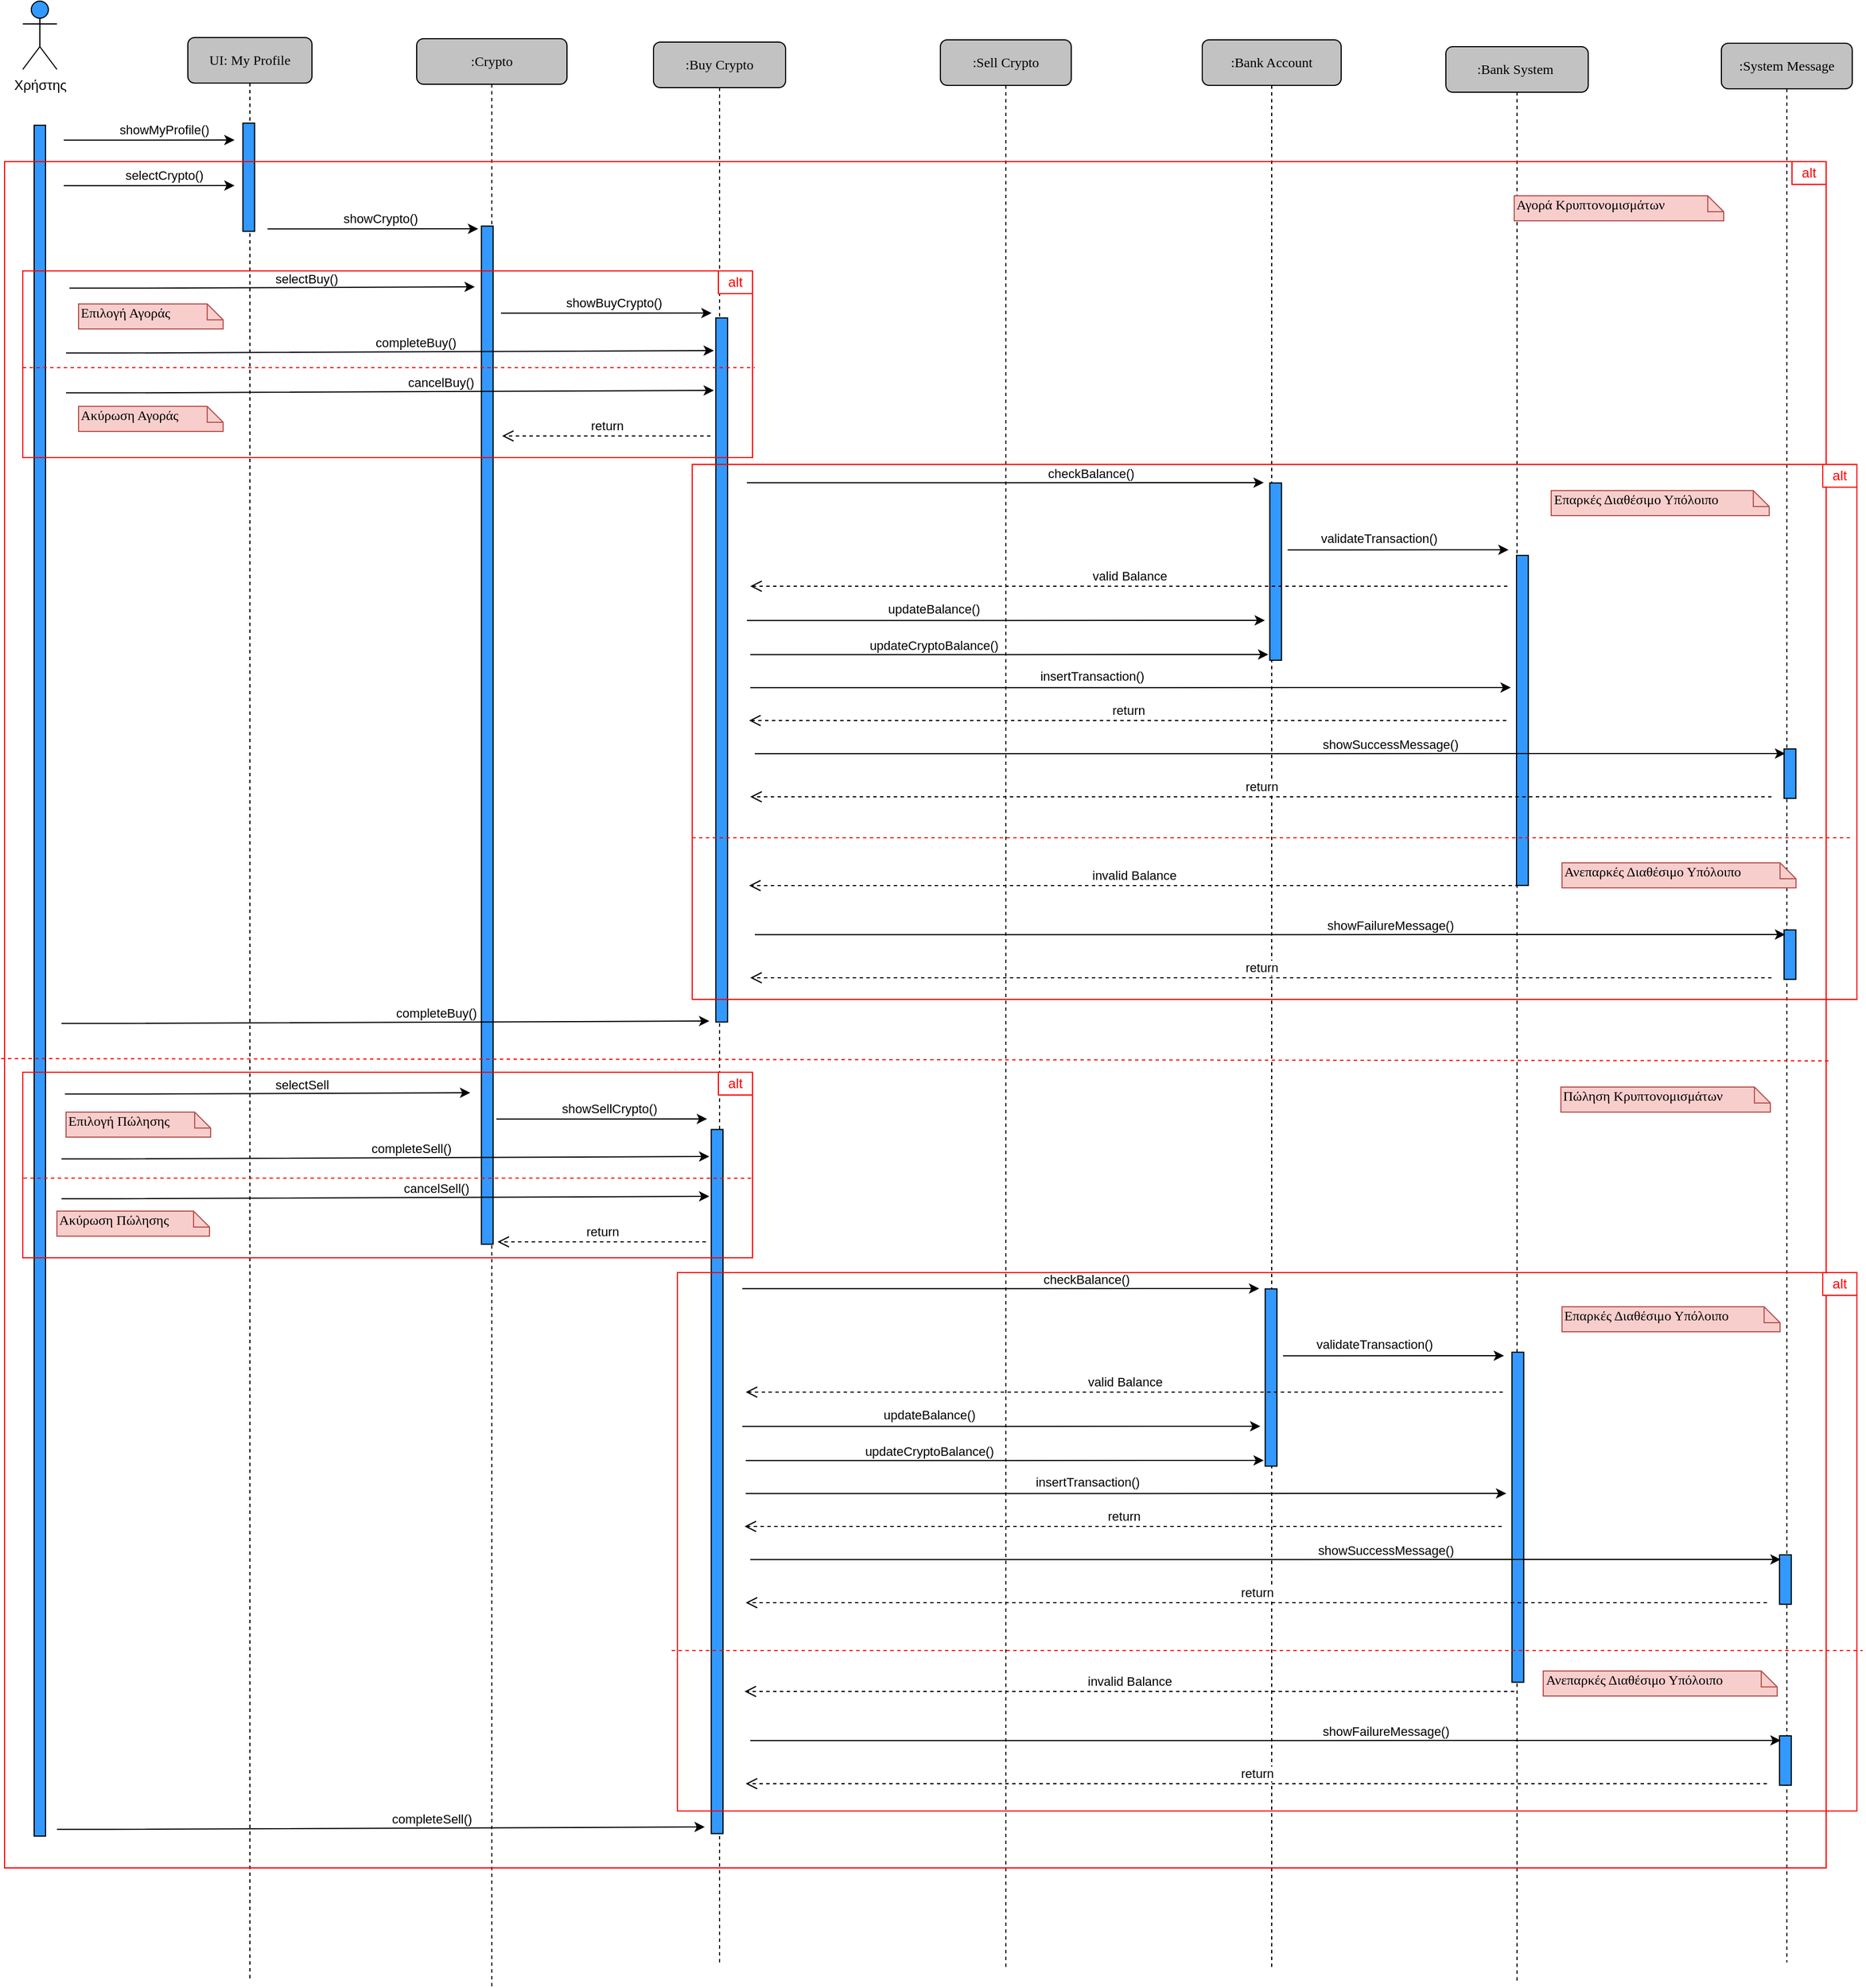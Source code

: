<mxfile version="18.0.4" type="device"><diagram name="Page-1" id="13e1069c-82ec-6db2-03f1-153e76fe0fe0"><mxGraphModel dx="2340" dy="1140" grid="0" gridSize="10" guides="1" tooltips="1" connect="1" arrows="1" fold="1" page="0" pageScale="1" pageWidth="1100" pageHeight="850" background="none" math="0" shadow="0"><root><mxCell id="0"/><mxCell id="1" parent="0"/><mxCell id="r9DO_F_iBcvIoqcSVnVy-100" value="Χρήστης" style="shape=umlActor;verticalLabelPosition=bottom;verticalAlign=top;html=1;outlineConnect=0;fillColor=#3399FF;" parent="1" vertex="1"><mxGeometry x="104" y="64" width="30" height="60" as="geometry"/></mxCell><mxCell id="r9DO_F_iBcvIoqcSVnVy-105" value="UI: My Profile" style="shape=umlLifeline;perimeter=lifelinePerimeter;whiteSpace=wrap;html=1;container=1;collapsible=0;recursiveResize=0;outlineConnect=0;rounded=1;shadow=0;comic=0;labelBackgroundColor=none;strokeWidth=1;fontFamily=Verdana;fontSize=12;align=center;fillColor=#C2C2C2;" parent="1" vertex="1"><mxGeometry x="249" y="96" width="109" height="1708" as="geometry"/></mxCell><mxCell id="IzQKCPGa3qGo2pPBu95K-105" value="" style="endArrow=classic;html=1;rounded=0;" edge="1" parent="r9DO_F_iBcvIoqcSVnVy-105"><mxGeometry width="50" height="50" relative="1" as="geometry"><mxPoint x="70" y="168.15" as="sourcePoint"/><mxPoint x="255" y="168" as="targetPoint"/><Array as="points"><mxPoint x="118" y="168.15"/></Array></mxGeometry></mxCell><mxCell id="IzQKCPGa3qGo2pPBu95K-106" value="showCrypto()" style="edgeLabel;html=1;align=center;verticalAlign=middle;resizable=0;points=[];" vertex="1" connectable="0" parent="IzQKCPGa3qGo2pPBu95K-105"><mxGeometry x="0.136" y="2" relative="1" as="geometry"><mxPoint x="-6" y="-7" as="offset"/></mxGeometry></mxCell><mxCell id="IzQKCPGa3qGo2pPBu95K-110" value="" style="endArrow=classic;html=1;rounded=0;" edge="1" parent="r9DO_F_iBcvIoqcSVnVy-105"><mxGeometry width="50" height="50" relative="1" as="geometry"><mxPoint x="-104" y="220.15" as="sourcePoint"/><mxPoint x="252" y="219" as="targetPoint"/><Array as="points"><mxPoint x="-56" y="220.15"/></Array></mxGeometry></mxCell><mxCell id="IzQKCPGa3qGo2pPBu95K-111" value="selectBuy()" style="edgeLabel;html=1;align=center;verticalAlign=middle;resizable=0;points=[];" vertex="1" connectable="0" parent="IzQKCPGa3qGo2pPBu95K-110"><mxGeometry x="0.136" y="2" relative="1" as="geometry"><mxPoint x="6" y="-6" as="offset"/></mxGeometry></mxCell><mxCell id="xUHtidkTW_1M5ktOETjh-2" value=":Buy Crypto" style="shape=umlLifeline;perimeter=lifelinePerimeter;whiteSpace=wrap;html=1;container=1;collapsible=0;recursiveResize=0;outlineConnect=0;rounded=1;shadow=0;comic=0;labelBackgroundColor=none;strokeWidth=1;fontFamily=Verdana;fontSize=12;align=center;fillColor=#C2C2C2;" parent="1" vertex="1"><mxGeometry x="658" y="100" width="116" height="1688" as="geometry"/></mxCell><mxCell id="IzQKCPGa3qGo2pPBu95K-114" value="" style="rounded=0;whiteSpace=wrap;html=1;rotation=90;fillColor=#3399FF;" vertex="1" parent="xUHtidkTW_1M5ktOETjh-2"><mxGeometry x="-249.39" y="546.41" width="618.57" height="10.33" as="geometry"/></mxCell><mxCell id="xUHtidkTW_1M5ktOETjh-3" value=":Crypto" style="shape=umlLifeline;perimeter=lifelinePerimeter;whiteSpace=wrap;html=1;container=1;collapsible=0;recursiveResize=0;outlineConnect=0;rounded=1;shadow=0;comic=0;labelBackgroundColor=none;strokeWidth=1;fontFamily=Verdana;fontSize=12;align=center;fillColor=#C2C2C2;" parent="1" vertex="1"><mxGeometry x="450" y="97" width="132" height="1711" as="geometry"/></mxCell><mxCell id="IzQKCPGa3qGo2pPBu95K-109" value="" style="rounded=0;whiteSpace=wrap;html=1;rotation=90;fillColor=#3399FF;" vertex="1" parent="xUHtidkTW_1M5ktOETjh-3"><mxGeometry x="-385.23" y="606.71" width="894.45" height="10.33" as="geometry"/></mxCell><mxCell id="IzQKCPGa3qGo2pPBu95K-2" value=":Bank System&amp;nbsp;" style="shape=umlLifeline;perimeter=lifelinePerimeter;whiteSpace=wrap;html=1;container=1;collapsible=0;recursiveResize=0;outlineConnect=0;rounded=1;shadow=0;comic=0;labelBackgroundColor=none;strokeWidth=1;fontFamily=Verdana;fontSize=12;align=center;fillColor=#C2C2C2;" vertex="1" parent="1"><mxGeometry x="1354" y="104" width="125" height="1701" as="geometry"/></mxCell><mxCell id="IzQKCPGa3qGo2pPBu95K-122" value="" style="rounded=0;whiteSpace=wrap;html=1;rotation=90;fillColor=#3399FF;" vertex="1" parent="IzQKCPGa3qGo2pPBu95K-2"><mxGeometry x="-77.75" y="586.75" width="289.93" height="10.33" as="geometry"/></mxCell><mxCell id="IzQKCPGa3qGo2pPBu95K-6" value=":System Message" style="shape=umlLifeline;perimeter=lifelinePerimeter;whiteSpace=wrap;html=1;container=1;collapsible=0;recursiveResize=0;outlineConnect=0;rounded=1;shadow=0;comic=0;labelBackgroundColor=none;strokeWidth=1;fontFamily=Verdana;fontSize=12;align=center;fillColor=#C2C2C2;" vertex="1" parent="1"><mxGeometry x="1596" y="101" width="114.93" height="1686" as="geometry"/></mxCell><mxCell id="IzQKCPGa3qGo2pPBu95K-96" value=":Bank Account" style="shape=umlLifeline;perimeter=lifelinePerimeter;whiteSpace=wrap;html=1;container=1;collapsible=0;recursiveResize=0;outlineConnect=0;rounded=1;shadow=0;comic=0;labelBackgroundColor=none;strokeWidth=1;fontFamily=Verdana;fontSize=12;align=center;fillColor=#C2C2C2;" vertex="1" parent="1"><mxGeometry x="1140" y="98" width="122" height="1694" as="geometry"/></mxCell><mxCell id="IzQKCPGa3qGo2pPBu95K-119" value="" style="rounded=0;whiteSpace=wrap;html=1;rotation=90;fillColor=#3399FF;" vertex="1" parent="IzQKCPGa3qGo2pPBu95K-96"><mxGeometry x="-13.42" y="462" width="155.75" height="10.33" as="geometry"/></mxCell><mxCell id="IzQKCPGa3qGo2pPBu95K-125" value="" style="rounded=0;whiteSpace=wrap;html=1;rotation=90;fillColor=#3399FF;" vertex="1" parent="IzQKCPGa3qGo2pPBu95K-96"><mxGeometry x="494.5" y="798.5" width="43.42" height="10.33" as="geometry"/></mxCell><mxCell id="IzQKCPGa3qGo2pPBu95K-124" value="invalid Balance" style="html=1;verticalAlign=bottom;endArrow=open;dashed=1;endSize=8;rounded=0;" edge="1" parent="IzQKCPGa3qGo2pPBu95K-96"><mxGeometry relative="1" as="geometry"><mxPoint x="278" y="743" as="sourcePoint"/><mxPoint x="-398" y="743" as="targetPoint"/></mxGeometry></mxCell><mxCell id="IzQKCPGa3qGo2pPBu95K-127" value="" style="endArrow=classic;html=1;rounded=0;" edge="1" parent="IzQKCPGa3qGo2pPBu95K-96"><mxGeometry width="50" height="50" relative="1" as="geometry"><mxPoint x="-393" y="786.15" as="sourcePoint"/><mxPoint x="512" y="786" as="targetPoint"/><Array as="points"><mxPoint x="-345" y="786.15"/></Array></mxGeometry></mxCell><mxCell id="IzQKCPGa3qGo2pPBu95K-128" value="showFailureMessage()" style="edgeLabel;html=1;align=center;verticalAlign=middle;resizable=0;points=[];" vertex="1" connectable="0" parent="IzQKCPGa3qGo2pPBu95K-127"><mxGeometry x="0.136" y="2" relative="1" as="geometry"><mxPoint x="44" y="-6" as="offset"/></mxGeometry></mxCell><mxCell id="IzQKCPGa3qGo2pPBu95K-129" value="return" style="html=1;verticalAlign=bottom;endArrow=open;dashed=1;endSize=8;rounded=0;" edge="1" parent="IzQKCPGa3qGo2pPBu95K-96"><mxGeometry relative="1" as="geometry"><mxPoint x="500" y="824" as="sourcePoint"/><mxPoint x="-397" y="824" as="targetPoint"/></mxGeometry></mxCell><mxCell id="IzQKCPGa3qGo2pPBu95K-141" value="" style="rounded=0;whiteSpace=wrap;html=1;rotation=90;fillColor=#3399FF;" vertex="1" parent="IzQKCPGa3qGo2pPBu95K-96"><mxGeometry x="494.5" y="639.5" width="43.42" height="10.33" as="geometry"/></mxCell><mxCell id="IzQKCPGa3qGo2pPBu95K-142" value="" style="endArrow=classic;html=1;rounded=0;" edge="1" parent="IzQKCPGa3qGo2pPBu95K-96"><mxGeometry width="50" height="50" relative="1" as="geometry"><mxPoint x="-393" y="627.15" as="sourcePoint"/><mxPoint x="512" y="627" as="targetPoint"/><Array as="points"><mxPoint x="-345" y="627.15"/></Array></mxGeometry></mxCell><mxCell id="IzQKCPGa3qGo2pPBu95K-143" value="showSuccessMessage()" style="edgeLabel;html=1;align=center;verticalAlign=middle;resizable=0;points=[];" vertex="1" connectable="0" parent="IzQKCPGa3qGo2pPBu95K-142"><mxGeometry x="0.136" y="2" relative="1" as="geometry"><mxPoint x="44" y="-6" as="offset"/></mxGeometry></mxCell><mxCell id="IzQKCPGa3qGo2pPBu95K-144" value="return" style="html=1;verticalAlign=bottom;endArrow=open;dashed=1;endSize=8;rounded=0;" edge="1" parent="IzQKCPGa3qGo2pPBu95K-96"><mxGeometry relative="1" as="geometry"><mxPoint x="500" y="665" as="sourcePoint"/><mxPoint x="-397" y="665" as="targetPoint"/></mxGeometry></mxCell><mxCell id="IzQKCPGa3qGo2pPBu95K-97" value=":Sell Crypto" style="shape=umlLifeline;perimeter=lifelinePerimeter;whiteSpace=wrap;html=1;container=1;collapsible=0;recursiveResize=0;outlineConnect=0;rounded=1;shadow=0;comic=0;labelBackgroundColor=none;strokeWidth=1;fontFamily=Verdana;fontSize=12;align=center;fillColor=#C2C2C2;" vertex="1" parent="1"><mxGeometry x="910" y="98" width="114.93" height="1696" as="geometry"/></mxCell><mxCell id="IzQKCPGa3qGo2pPBu95K-98" value="" style="rounded=0;whiteSpace=wrap;html=1;rotation=90;fillColor=#3399FF;" vertex="1" parent="1"><mxGeometry x="-632.52" y="919.57" width="1503.04" height="10" as="geometry"/></mxCell><mxCell id="IzQKCPGa3qGo2pPBu95K-99" value="" style="rounded=0;whiteSpace=wrap;html=1;rotation=90;fillColor=#3399FF;" vertex="1" parent="1"><mxGeometry x="254.99" y="213.54" width="95.03" height="10.33" as="geometry"/></mxCell><mxCell id="IzQKCPGa3qGo2pPBu95K-102" value="" style="endArrow=classic;html=1;rounded=0;" edge="1" parent="1"><mxGeometry width="50" height="50" relative="1" as="geometry"><mxPoint x="140" y="186.15" as="sourcePoint"/><mxPoint x="290" y="186" as="targetPoint"/><Array as="points"><mxPoint x="188" y="186.15"/></Array></mxGeometry></mxCell><mxCell id="IzQKCPGa3qGo2pPBu95K-103" value="showMyProfile()" style="edgeLabel;html=1;align=center;verticalAlign=middle;resizable=0;points=[];" vertex="1" connectable="0" parent="IzQKCPGa3qGo2pPBu95K-102"><mxGeometry x="0.136" y="2" relative="1" as="geometry"><mxPoint x="3" y="-7" as="offset"/></mxGeometry></mxCell><mxCell id="IzQKCPGa3qGo2pPBu95K-107" value="" style="endArrow=classic;html=1;rounded=0;" edge="1" parent="1"><mxGeometry width="50" height="50" relative="1" as="geometry"><mxPoint x="140" y="226.15" as="sourcePoint"/><mxPoint x="290" y="226" as="targetPoint"/><Array as="points"><mxPoint x="188" y="226.15"/></Array></mxGeometry></mxCell><mxCell id="IzQKCPGa3qGo2pPBu95K-108" value="selectCrypto()" style="edgeLabel;html=1;align=center;verticalAlign=middle;resizable=0;points=[];" vertex="1" connectable="0" parent="IzQKCPGa3qGo2pPBu95K-107"><mxGeometry x="0.136" y="2" relative="1" as="geometry"><mxPoint x="3" y="-7" as="offset"/></mxGeometry></mxCell><mxCell id="IzQKCPGa3qGo2pPBu95K-112" value="" style="endArrow=classic;html=1;rounded=0;" edge="1" parent="1"><mxGeometry width="50" height="50" relative="1" as="geometry"><mxPoint x="524" y="338.15" as="sourcePoint"/><mxPoint x="709" y="338" as="targetPoint"/><Array as="points"><mxPoint x="572" y="338.15"/></Array></mxGeometry></mxCell><mxCell id="IzQKCPGa3qGo2pPBu95K-113" value="showBuyCrypto()" style="edgeLabel;html=1;align=center;verticalAlign=middle;resizable=0;points=[];" vertex="1" connectable="0" parent="IzQKCPGa3qGo2pPBu95K-112"><mxGeometry x="0.136" y="2" relative="1" as="geometry"><mxPoint x="-6" y="-7" as="offset"/></mxGeometry></mxCell><mxCell id="IzQKCPGa3qGo2pPBu95K-115" value="" style="endArrow=classic;html=1;rounded=0;" edge="1" parent="1"><mxGeometry width="50" height="50" relative="1" as="geometry"><mxPoint x="142" y="373.15" as="sourcePoint"/><mxPoint x="711" y="371" as="targetPoint"/><Array as="points"><mxPoint x="190" y="373.15"/></Array></mxGeometry></mxCell><mxCell id="IzQKCPGa3qGo2pPBu95K-116" value="completeBuy()" style="edgeLabel;html=1;align=center;verticalAlign=middle;resizable=0;points=[];" vertex="1" connectable="0" parent="IzQKCPGa3qGo2pPBu95K-115"><mxGeometry x="0.136" y="2" relative="1" as="geometry"><mxPoint x="-16" y="-6" as="offset"/></mxGeometry></mxCell><mxCell id="IzQKCPGa3qGo2pPBu95K-117" value="" style="endArrow=classic;html=1;rounded=0;" edge="1" parent="1"><mxGeometry width="50" height="50" relative="1" as="geometry"><mxPoint x="740" y="487.15" as="sourcePoint"/><mxPoint x="1194" y="487" as="targetPoint"/><Array as="points"><mxPoint x="788" y="487.15"/></Array></mxGeometry></mxCell><mxCell id="IzQKCPGa3qGo2pPBu95K-118" value="checkBalance()" style="edgeLabel;html=1;align=center;verticalAlign=middle;resizable=0;points=[];" vertex="1" connectable="0" parent="IzQKCPGa3qGo2pPBu95K-117"><mxGeometry x="0.136" y="2" relative="1" as="geometry"><mxPoint x="44" y="-6" as="offset"/></mxGeometry></mxCell><mxCell id="IzQKCPGa3qGo2pPBu95K-123" value="valid Balance" style="html=1;verticalAlign=bottom;endArrow=open;dashed=1;endSize=8;rounded=0;" edge="1" parent="1"><mxGeometry relative="1" as="geometry"><mxPoint x="1408" y="578" as="sourcePoint"/><mxPoint x="743" y="578.0" as="targetPoint"/></mxGeometry></mxCell><mxCell id="IzQKCPGa3qGo2pPBu95K-132" value="" style="endArrow=classic;html=1;rounded=0;" edge="1" parent="1"><mxGeometry width="50" height="50" relative="1" as="geometry"><mxPoint x="1214.93" y="546.15" as="sourcePoint"/><mxPoint x="1409" y="546" as="targetPoint"/><Array as="points"><mxPoint x="1262.93" y="546.15"/></Array></mxGeometry></mxCell><mxCell id="IzQKCPGa3qGo2pPBu95K-133" value="validateTransaction()" style="edgeLabel;html=1;align=center;verticalAlign=middle;resizable=0;points=[];" vertex="1" connectable="0" parent="IzQKCPGa3qGo2pPBu95K-132"><mxGeometry x="0.136" y="2" relative="1" as="geometry"><mxPoint x="-30" y="-8" as="offset"/></mxGeometry></mxCell><mxCell id="IzQKCPGa3qGo2pPBu95K-134" value="" style="endArrow=classic;html=1;rounded=0;" edge="1" parent="1"><mxGeometry width="50" height="50" relative="1" as="geometry"><mxPoint x="740.0" y="608.15" as="sourcePoint"/><mxPoint x="1195" y="608" as="targetPoint"/><Array as="points"><mxPoint x="788" y="608.15"/></Array></mxGeometry></mxCell><mxCell id="IzQKCPGa3qGo2pPBu95K-135" value="updateBalance()" style="edgeLabel;html=1;align=center;verticalAlign=middle;resizable=0;points=[];" vertex="1" connectable="0" parent="IzQKCPGa3qGo2pPBu95K-134"><mxGeometry x="0.136" y="2" relative="1" as="geometry"><mxPoint x="-95" y="-8" as="offset"/></mxGeometry></mxCell><mxCell id="IzQKCPGa3qGo2pPBu95K-136" value="" style="endArrow=classic;html=1;rounded=0;" edge="1" parent="1"><mxGeometry width="50" height="50" relative="1" as="geometry"><mxPoint x="743.0" y="638.15" as="sourcePoint"/><mxPoint x="1198" y="638" as="targetPoint"/><Array as="points"><mxPoint x="791" y="638.15"/></Array></mxGeometry></mxCell><mxCell id="IzQKCPGa3qGo2pPBu95K-137" value="updateCryptoBalance()" style="edgeLabel;html=1;align=center;verticalAlign=middle;resizable=0;points=[];" vertex="1" connectable="0" parent="IzQKCPGa3qGo2pPBu95K-136"><mxGeometry x="0.136" y="2" relative="1" as="geometry"><mxPoint x="-98" y="-6" as="offset"/></mxGeometry></mxCell><mxCell id="IzQKCPGa3qGo2pPBu95K-138" value="" style="endArrow=classic;html=1;rounded=0;" edge="1" parent="1"><mxGeometry width="50" height="50" relative="1" as="geometry"><mxPoint x="743.0" y="667.15" as="sourcePoint"/><mxPoint x="1411" y="667" as="targetPoint"/><Array as="points"><mxPoint x="791" y="667.15"/></Array></mxGeometry></mxCell><mxCell id="IzQKCPGa3qGo2pPBu95K-139" value="insertTransaction()" style="edgeLabel;html=1;align=center;verticalAlign=middle;resizable=0;points=[];" vertex="1" connectable="0" parent="IzQKCPGa3qGo2pPBu95K-138"><mxGeometry x="0.136" y="2" relative="1" as="geometry"><mxPoint x="-80" y="-8" as="offset"/></mxGeometry></mxCell><mxCell id="IzQKCPGa3qGo2pPBu95K-140" value="return" style="html=1;verticalAlign=bottom;endArrow=open;dashed=1;endSize=8;rounded=0;" edge="1" parent="1"><mxGeometry relative="1" as="geometry"><mxPoint x="1407" y="696.0" as="sourcePoint"/><mxPoint x="742" y="696.0" as="targetPoint"/></mxGeometry></mxCell><mxCell id="IzQKCPGa3qGo2pPBu95K-145" value="" style="endArrow=classic;html=1;rounded=0;" edge="1" parent="1"><mxGeometry width="50" height="50" relative="1" as="geometry"><mxPoint x="142" y="408.15" as="sourcePoint"/><mxPoint x="711" y="406" as="targetPoint"/><Array as="points"><mxPoint x="190" y="408.15"/></Array></mxGeometry></mxCell><mxCell id="IzQKCPGa3qGo2pPBu95K-146" value="cancelBuy()" style="edgeLabel;html=1;align=center;verticalAlign=middle;resizable=0;points=[];" vertex="1" connectable="0" parent="IzQKCPGa3qGo2pPBu95K-145"><mxGeometry x="0.136" y="2" relative="1" as="geometry"><mxPoint x="6" y="-6" as="offset"/></mxGeometry></mxCell><mxCell id="IzQKCPGa3qGo2pPBu95K-130" value="" style="endArrow=classic;html=1;rounded=0;" edge="1" parent="1"><mxGeometry width="50" height="50" relative="1" as="geometry"><mxPoint x="138" y="962.15" as="sourcePoint"/><mxPoint x="707" y="960" as="targetPoint"/><Array as="points"><mxPoint x="186" y="962.15"/></Array></mxGeometry></mxCell><mxCell id="IzQKCPGa3qGo2pPBu95K-131" value="completeBuy()" style="edgeLabel;html=1;align=center;verticalAlign=middle;resizable=0;points=[];" vertex="1" connectable="0" parent="IzQKCPGa3qGo2pPBu95K-130"><mxGeometry x="0.136" y="2" relative="1" as="geometry"><mxPoint x="6" y="-6" as="offset"/></mxGeometry></mxCell><mxCell id="IzQKCPGa3qGo2pPBu95K-147" value="return" style="html=1;verticalAlign=bottom;endArrow=open;dashed=1;endSize=8;rounded=0;" edge="1" parent="1"><mxGeometry relative="1" as="geometry"><mxPoint x="708" y="446" as="sourcePoint"/><mxPoint x="525" y="446" as="targetPoint"/></mxGeometry></mxCell><mxCell id="IzQKCPGa3qGo2pPBu95K-183" value="" style="endArrow=classic;html=1;rounded=0;" edge="1" parent="1"><mxGeometry width="50" height="50" relative="1" as="geometry"><mxPoint x="141" y="1024.15" as="sourcePoint"/><mxPoint x="497" y="1023" as="targetPoint"/><Array as="points"><mxPoint x="189" y="1024.15"/></Array></mxGeometry></mxCell><mxCell id="IzQKCPGa3qGo2pPBu95K-184" value="selectSell" style="edgeLabel;html=1;align=center;verticalAlign=middle;resizable=0;points=[];" vertex="1" connectable="0" parent="IzQKCPGa3qGo2pPBu95K-183"><mxGeometry x="0.136" y="2" relative="1" as="geometry"><mxPoint x="6" y="-6" as="offset"/></mxGeometry></mxCell><mxCell id="IzQKCPGa3qGo2pPBu95K-185" value="" style="rounded=0;whiteSpace=wrap;html=1;rotation=90;fillColor=#3399FF;" vertex="1" parent="1"><mxGeometry x="404.61" y="1359.41" width="618.57" height="10.33" as="geometry"/></mxCell><mxCell id="IzQKCPGa3qGo2pPBu95K-186" value="" style="rounded=0;whiteSpace=wrap;html=1;rotation=90;fillColor=#3399FF;" vertex="1" parent="1"><mxGeometry x="1272.25" y="1390.75" width="289.93" height="10.33" as="geometry"/></mxCell><mxCell id="IzQKCPGa3qGo2pPBu95K-187" value="" style="rounded=0;whiteSpace=wrap;html=1;rotation=90;fillColor=#3399FF;" vertex="1" parent="1"><mxGeometry x="1122.58" y="1268" width="155.75" height="10.33" as="geometry"/></mxCell><mxCell id="IzQKCPGa3qGo2pPBu95K-188" value="" style="rounded=0;whiteSpace=wrap;html=1;rotation=90;fillColor=#3399FF;" vertex="1" parent="1"><mxGeometry x="1630.5" y="1604.5" width="43.42" height="10.33" as="geometry"/></mxCell><mxCell id="IzQKCPGa3qGo2pPBu95K-189" value="invalid Balance" style="html=1;verticalAlign=bottom;endArrow=open;dashed=1;endSize=8;rounded=0;" edge="1" parent="1"><mxGeometry relative="1" as="geometry"><mxPoint x="1414.0" y="1549" as="sourcePoint"/><mxPoint x="738" y="1549" as="targetPoint"/></mxGeometry></mxCell><mxCell id="IzQKCPGa3qGo2pPBu95K-190" value="" style="endArrow=classic;html=1;rounded=0;" edge="1" parent="1"><mxGeometry width="50" height="50" relative="1" as="geometry"><mxPoint x="743" y="1592.15" as="sourcePoint"/><mxPoint x="1648" y="1592" as="targetPoint"/><Array as="points"><mxPoint x="791" y="1592.15"/></Array></mxGeometry></mxCell><mxCell id="IzQKCPGa3qGo2pPBu95K-191" value="showFailureMessage()" style="edgeLabel;html=1;align=center;verticalAlign=middle;resizable=0;points=[];" vertex="1" connectable="0" parent="IzQKCPGa3qGo2pPBu95K-190"><mxGeometry x="0.136" y="2" relative="1" as="geometry"><mxPoint x="44" y="-6" as="offset"/></mxGeometry></mxCell><mxCell id="IzQKCPGa3qGo2pPBu95K-192" value="return" style="html=1;verticalAlign=bottom;endArrow=open;dashed=1;endSize=8;rounded=0;" edge="1" parent="1"><mxGeometry relative="1" as="geometry"><mxPoint x="1636" y="1630" as="sourcePoint"/><mxPoint x="739" y="1630" as="targetPoint"/></mxGeometry></mxCell><mxCell id="IzQKCPGa3qGo2pPBu95K-193" value="" style="rounded=0;whiteSpace=wrap;html=1;rotation=90;fillColor=#3399FF;" vertex="1" parent="1"><mxGeometry x="1630.5" y="1445.5" width="43.42" height="10.33" as="geometry"/></mxCell><mxCell id="IzQKCPGa3qGo2pPBu95K-194" value="" style="endArrow=classic;html=1;rounded=0;" edge="1" parent="1"><mxGeometry width="50" height="50" relative="1" as="geometry"><mxPoint x="743" y="1433.15" as="sourcePoint"/><mxPoint x="1648" y="1433" as="targetPoint"/><Array as="points"><mxPoint x="791" y="1433.15"/></Array></mxGeometry></mxCell><mxCell id="IzQKCPGa3qGo2pPBu95K-195" value="showSuccessMessage()" style="edgeLabel;html=1;align=center;verticalAlign=middle;resizable=0;points=[];" vertex="1" connectable="0" parent="IzQKCPGa3qGo2pPBu95K-194"><mxGeometry x="0.136" y="2" relative="1" as="geometry"><mxPoint x="44" y="-6" as="offset"/></mxGeometry></mxCell><mxCell id="IzQKCPGa3qGo2pPBu95K-196" value="return" style="html=1;verticalAlign=bottom;endArrow=open;dashed=1;endSize=8;rounded=0;" edge="1" parent="1"><mxGeometry relative="1" as="geometry"><mxPoint x="1636" y="1471" as="sourcePoint"/><mxPoint x="739" y="1471" as="targetPoint"/></mxGeometry></mxCell><mxCell id="IzQKCPGa3qGo2pPBu95K-197" value="" style="endArrow=classic;html=1;rounded=0;" edge="1" parent="1"><mxGeometry width="50" height="50" relative="1" as="geometry"><mxPoint x="520" y="1046.15" as="sourcePoint"/><mxPoint x="705" y="1046" as="targetPoint"/><Array as="points"><mxPoint x="568" y="1046.15"/></Array></mxGeometry></mxCell><mxCell id="IzQKCPGa3qGo2pPBu95K-198" value="showSellCrypto()" style="edgeLabel;html=1;align=center;verticalAlign=middle;resizable=0;points=[];" vertex="1" connectable="0" parent="IzQKCPGa3qGo2pPBu95K-197"><mxGeometry x="0.136" y="2" relative="1" as="geometry"><mxPoint x="-6" y="-7" as="offset"/></mxGeometry></mxCell><mxCell id="IzQKCPGa3qGo2pPBu95K-199" value="" style="endArrow=classic;html=1;rounded=0;" edge="1" parent="1"><mxGeometry width="50" height="50" relative="1" as="geometry"><mxPoint x="138" y="1081.15" as="sourcePoint"/><mxPoint x="707" y="1079" as="targetPoint"/><Array as="points"><mxPoint x="186" y="1081.15"/></Array></mxGeometry></mxCell><mxCell id="IzQKCPGa3qGo2pPBu95K-200" value="completeSell()" style="edgeLabel;html=1;align=center;verticalAlign=middle;resizable=0;points=[];" vertex="1" connectable="0" parent="IzQKCPGa3qGo2pPBu95K-199"><mxGeometry x="0.136" y="2" relative="1" as="geometry"><mxPoint x="-16" y="-6" as="offset"/></mxGeometry></mxCell><mxCell id="IzQKCPGa3qGo2pPBu95K-201" value="" style="endArrow=classic;html=1;rounded=0;" edge="1" parent="1"><mxGeometry width="50" height="50" relative="1" as="geometry"><mxPoint x="736" y="1195.15" as="sourcePoint"/><mxPoint x="1190" y="1195" as="targetPoint"/><Array as="points"><mxPoint x="784" y="1195.15"/></Array></mxGeometry></mxCell><mxCell id="IzQKCPGa3qGo2pPBu95K-202" value="checkBalance()" style="edgeLabel;html=1;align=center;verticalAlign=middle;resizable=0;points=[];" vertex="1" connectable="0" parent="IzQKCPGa3qGo2pPBu95K-201"><mxGeometry x="0.136" y="2" relative="1" as="geometry"><mxPoint x="44" y="-6" as="offset"/></mxGeometry></mxCell><mxCell id="IzQKCPGa3qGo2pPBu95K-203" value="valid Balance" style="html=1;verticalAlign=bottom;endArrow=open;dashed=1;endSize=8;rounded=0;" edge="1" parent="1"><mxGeometry relative="1" as="geometry"><mxPoint x="1404.0" y="1286" as="sourcePoint"/><mxPoint x="739" y="1286" as="targetPoint"/></mxGeometry></mxCell><mxCell id="IzQKCPGa3qGo2pPBu95K-204" value="" style="endArrow=classic;html=1;rounded=0;" edge="1" parent="1"><mxGeometry width="50" height="50" relative="1" as="geometry"><mxPoint x="1210.93" y="1254.15" as="sourcePoint"/><mxPoint x="1405" y="1254" as="targetPoint"/><Array as="points"><mxPoint x="1258.93" y="1254.15"/></Array></mxGeometry></mxCell><mxCell id="IzQKCPGa3qGo2pPBu95K-205" value="validateTransaction()" style="edgeLabel;html=1;align=center;verticalAlign=middle;resizable=0;points=[];" vertex="1" connectable="0" parent="IzQKCPGa3qGo2pPBu95K-204"><mxGeometry x="0.136" y="2" relative="1" as="geometry"><mxPoint x="-30" y="-8" as="offset"/></mxGeometry></mxCell><mxCell id="IzQKCPGa3qGo2pPBu95K-206" value="" style="endArrow=classic;html=1;rounded=0;" edge="1" parent="1"><mxGeometry width="50" height="50" relative="1" as="geometry"><mxPoint x="736.0" y="1316.15" as="sourcePoint"/><mxPoint x="1191.0" y="1316" as="targetPoint"/><Array as="points"><mxPoint x="784" y="1316.15"/></Array></mxGeometry></mxCell><mxCell id="IzQKCPGa3qGo2pPBu95K-207" value="updateBalance()" style="edgeLabel;html=1;align=center;verticalAlign=middle;resizable=0;points=[];" vertex="1" connectable="0" parent="IzQKCPGa3qGo2pPBu95K-206"><mxGeometry x="0.136" y="2" relative="1" as="geometry"><mxPoint x="-95" y="-8" as="offset"/></mxGeometry></mxCell><mxCell id="IzQKCPGa3qGo2pPBu95K-208" value="" style="endArrow=classic;html=1;rounded=0;" edge="1" parent="1"><mxGeometry width="50" height="50" relative="1" as="geometry"><mxPoint x="739.0" y="1346.15" as="sourcePoint"/><mxPoint x="1194.0" y="1346" as="targetPoint"/><Array as="points"><mxPoint x="787" y="1346.15"/></Array></mxGeometry></mxCell><mxCell id="IzQKCPGa3qGo2pPBu95K-209" value="updateCryptoBalance()" style="edgeLabel;html=1;align=center;verticalAlign=middle;resizable=0;points=[];" vertex="1" connectable="0" parent="IzQKCPGa3qGo2pPBu95K-208"><mxGeometry x="0.136" y="2" relative="1" as="geometry"><mxPoint x="-98" y="-6" as="offset"/></mxGeometry></mxCell><mxCell id="IzQKCPGa3qGo2pPBu95K-210" value="" style="endArrow=classic;html=1;rounded=0;" edge="1" parent="1"><mxGeometry width="50" height="50" relative="1" as="geometry"><mxPoint x="739.0" y="1375.15" as="sourcePoint"/><mxPoint x="1407" y="1375" as="targetPoint"/><Array as="points"><mxPoint x="787" y="1375.15"/></Array></mxGeometry></mxCell><mxCell id="IzQKCPGa3qGo2pPBu95K-211" value="insertTransaction()" style="edgeLabel;html=1;align=center;verticalAlign=middle;resizable=0;points=[];" vertex="1" connectable="0" parent="IzQKCPGa3qGo2pPBu95K-210"><mxGeometry x="0.136" y="2" relative="1" as="geometry"><mxPoint x="-80" y="-8" as="offset"/></mxGeometry></mxCell><mxCell id="IzQKCPGa3qGo2pPBu95K-212" value="return" style="html=1;verticalAlign=bottom;endArrow=open;dashed=1;endSize=8;rounded=0;" edge="1" parent="1"><mxGeometry relative="1" as="geometry"><mxPoint x="1403" y="1404" as="sourcePoint"/><mxPoint x="738" y="1404" as="targetPoint"/></mxGeometry></mxCell><mxCell id="IzQKCPGa3qGo2pPBu95K-213" value="" style="endArrow=classic;html=1;rounded=0;" edge="1" parent="1"><mxGeometry width="50" height="50" relative="1" as="geometry"><mxPoint x="138" y="1116.15" as="sourcePoint"/><mxPoint x="707" y="1114" as="targetPoint"/><Array as="points"><mxPoint x="186" y="1116.15"/></Array></mxGeometry></mxCell><mxCell id="IzQKCPGa3qGo2pPBu95K-214" value="cancelSell()" style="edgeLabel;html=1;align=center;verticalAlign=middle;resizable=0;points=[];" vertex="1" connectable="0" parent="IzQKCPGa3qGo2pPBu95K-213"><mxGeometry x="0.136" y="2" relative="1" as="geometry"><mxPoint x="6" y="-6" as="offset"/></mxGeometry></mxCell><mxCell id="IzQKCPGa3qGo2pPBu95K-215" value="" style="endArrow=classic;html=1;rounded=0;" edge="1" parent="1"><mxGeometry width="50" height="50" relative="1" as="geometry"><mxPoint x="134" y="1670.15" as="sourcePoint"/><mxPoint x="703" y="1668" as="targetPoint"/><Array as="points"><mxPoint x="182" y="1670.15"/></Array></mxGeometry></mxCell><mxCell id="IzQKCPGa3qGo2pPBu95K-216" value="completeSell()" style="edgeLabel;html=1;align=center;verticalAlign=middle;resizable=0;points=[];" vertex="1" connectable="0" parent="IzQKCPGa3qGo2pPBu95K-215"><mxGeometry x="0.136" y="2" relative="1" as="geometry"><mxPoint x="6" y="-6" as="offset"/></mxGeometry></mxCell><mxCell id="IzQKCPGa3qGo2pPBu95K-217" value="return" style="html=1;verticalAlign=bottom;endArrow=open;dashed=1;endSize=8;rounded=0;" edge="1" parent="1"><mxGeometry relative="1" as="geometry"><mxPoint x="704" y="1154" as="sourcePoint"/><mxPoint x="521" y="1154" as="targetPoint"/></mxGeometry></mxCell><mxCell id="IzQKCPGa3qGo2pPBu95K-220" value="" style="rounded=0;whiteSpace=wrap;html=1;fillColor=none;shadow=0;strokeColor=#FF0000;" vertex="1" parent="1"><mxGeometry x="88" y="205" width="1600" height="1499" as="geometry"/></mxCell><mxCell id="IzQKCPGa3qGo2pPBu95K-221" value="" style="endArrow=none;dashed=1;html=1;rounded=0;exitX=0.001;exitY=0.706;exitDx=0;exitDy=0;exitPerimeter=0;strokeColor=#FF0000;entryX=1.002;entryY=0.527;entryDx=0;entryDy=0;entryPerimeter=0;" edge="1" parent="1" target="IzQKCPGa3qGo2pPBu95K-220"><mxGeometry width="50" height="50" relative="1" as="geometry"><mxPoint x="85.004" y="992.998" as="sourcePoint"/><mxPoint x="1218.34" y="992.998" as="targetPoint"/></mxGeometry></mxCell><mxCell id="IzQKCPGa3qGo2pPBu95K-222" value="&lt;font color=&quot;#ff0000&quot;&gt;alt&lt;/font&gt;" style="rounded=0;whiteSpace=wrap;html=1;shadow=0;fillColor=default;strokeColor=#FF0000;" vertex="1" parent="1"><mxGeometry x="1658" y="205" width="30" height="20" as="geometry"/></mxCell><mxCell id="IzQKCPGa3qGo2pPBu95K-223" value="" style="rounded=0;whiteSpace=wrap;html=1;fillColor=none;shadow=0;strokeColor=#FF0000;" vertex="1" parent="1"><mxGeometry x="104" y="301" width="641" height="164" as="geometry"/></mxCell><mxCell id="IzQKCPGa3qGo2pPBu95K-224" value="" style="rounded=0;whiteSpace=wrap;html=1;fillColor=none;shadow=0;strokeColor=#FF0000;" vertex="1" parent="1"><mxGeometry x="692" y="471" width="1023" height="470" as="geometry"/></mxCell><mxCell id="IzQKCPGa3qGo2pPBu95K-225" value="" style="rounded=0;whiteSpace=wrap;html=1;fillColor=none;shadow=0;strokeColor=#FF0000;" vertex="1" parent="1"><mxGeometry x="104" y="1005" width="641" height="163" as="geometry"/></mxCell><mxCell id="IzQKCPGa3qGo2pPBu95K-226" value="" style="rounded=0;whiteSpace=wrap;html=1;fillColor=none;shadow=0;strokeColor=#FF0000;" vertex="1" parent="1"><mxGeometry x="679" y="1181" width="1036" height="473" as="geometry"/></mxCell><mxCell id="IzQKCPGa3qGo2pPBu95K-227" value="&lt;font color=&quot;#ff0000&quot;&gt;alt&lt;/font&gt;" style="rounded=0;whiteSpace=wrap;html=1;shadow=0;fillColor=default;strokeColor=#FF0000;" vertex="1" parent="1"><mxGeometry x="715" y="301" width="30" height="20" as="geometry"/></mxCell><mxCell id="IzQKCPGa3qGo2pPBu95K-228" value="&lt;font color=&quot;#ff0000&quot;&gt;alt&lt;/font&gt;" style="rounded=0;whiteSpace=wrap;html=1;shadow=0;fillColor=default;strokeColor=#FF0000;" vertex="1" parent="1"><mxGeometry x="1685" y="471" width="30" height="20" as="geometry"/></mxCell><mxCell id="IzQKCPGa3qGo2pPBu95K-229" value="&lt;font color=&quot;#ff0000&quot;&gt;alt&lt;/font&gt;" style="rounded=0;whiteSpace=wrap;html=1;shadow=0;fillColor=default;strokeColor=#FF0000;" vertex="1" parent="1"><mxGeometry x="715" y="1005" width="30" height="20" as="geometry"/></mxCell><mxCell id="IzQKCPGa3qGo2pPBu95K-230" value="&lt;font color=&quot;#ff0000&quot;&gt;alt&lt;/font&gt;" style="rounded=0;whiteSpace=wrap;html=1;shadow=0;fillColor=default;strokeColor=#FF0000;" vertex="1" parent="1"><mxGeometry x="1685" y="1181" width="30" height="20" as="geometry"/></mxCell><mxCell id="IzQKCPGa3qGo2pPBu95K-235" value="" style="endArrow=none;dashed=1;html=1;rounded=0;exitX=0.001;exitY=0.706;exitDx=0;exitDy=0;exitPerimeter=0;strokeColor=#FF0000;entryX=0.999;entryY=0.571;entryDx=0;entryDy=0;entryPerimeter=0;" edge="1" parent="1" target="IzQKCPGa3qGo2pPBu95K-225"><mxGeometry width="50" height="50" relative="1" as="geometry"><mxPoint x="104.734" y="1097.998" as="sourcePoint"/><mxPoint x="752" y="1100" as="targetPoint"/></mxGeometry></mxCell><mxCell id="IzQKCPGa3qGo2pPBu95K-236" value="" style="endArrow=none;dashed=1;html=1;rounded=0;strokeColor=#FF0000;" edge="1" parent="1"><mxGeometry width="50" height="50" relative="1" as="geometry"><mxPoint x="104" y="386" as="sourcePoint"/><mxPoint x="747" y="386" as="targetPoint"/></mxGeometry></mxCell><mxCell id="IzQKCPGa3qGo2pPBu95K-237" value="" style="endArrow=none;dashed=1;html=1;rounded=0;exitX=0.001;exitY=0.706;exitDx=0;exitDy=0;exitPerimeter=0;strokeColor=#FF0000;entryX=0.994;entryY=0.698;entryDx=0;entryDy=0;entryPerimeter=0;" edge="1" parent="1" target="IzQKCPGa3qGo2pPBu95K-224"><mxGeometry width="50" height="50" relative="1" as="geometry"><mxPoint x="692.004" y="798.998" as="sourcePoint"/><mxPoint x="1331.629" y="799.073" as="targetPoint"/></mxGeometry></mxCell><mxCell id="IzQKCPGa3qGo2pPBu95K-238" value="" style="endArrow=none;dashed=1;html=1;rounded=0;exitX=0.001;exitY=0.706;exitDx=0;exitDy=0;exitPerimeter=0;strokeColor=#FF0000;" edge="1" parent="1"><mxGeometry width="50" height="50" relative="1" as="geometry"><mxPoint x="674.004" y="1512.998" as="sourcePoint"/><mxPoint x="1720" y="1513" as="targetPoint"/></mxGeometry></mxCell><mxCell id="IzQKCPGa3qGo2pPBu95K-240" value="Αγορά Κρυπτονομισμάτων" style="shape=note;whiteSpace=wrap;html=1;size=14;verticalAlign=top;align=left;spacingTop=-6;rounded=0;shadow=0;comic=0;labelBackgroundColor=none;strokeWidth=1;fontFamily=Verdana;fontSize=12;fillColor=#f8cecc;strokeColor=#b85450;" vertex="1" parent="1"><mxGeometry x="1414" y="235" width="184" height="22" as="geometry"/></mxCell><mxCell id="IzQKCPGa3qGo2pPBu95K-241" value="Πώληση Κρυπτονομισμάτων" style="shape=note;whiteSpace=wrap;html=1;size=14;verticalAlign=top;align=left;spacingTop=-6;rounded=0;shadow=0;comic=0;labelBackgroundColor=none;strokeWidth=1;fontFamily=Verdana;fontSize=12;fillColor=#f8cecc;strokeColor=#b85450;" vertex="1" parent="1"><mxGeometry x="1455" y="1018" width="184" height="22" as="geometry"/></mxCell><mxCell id="IzQKCPGa3qGo2pPBu95K-242" value="Ακύρωση Αγοράς" style="shape=note;whiteSpace=wrap;html=1;size=14;verticalAlign=top;align=left;spacingTop=-6;rounded=0;shadow=0;comic=0;labelBackgroundColor=none;strokeWidth=1;fontFamily=Verdana;fontSize=12;fillColor=#f8cecc;strokeColor=#b85450;" vertex="1" parent="1"><mxGeometry x="153" y="420" width="127" height="22" as="geometry"/></mxCell><mxCell id="IzQKCPGa3qGo2pPBu95K-243" value="Επιλογή Αγοράς" style="shape=note;whiteSpace=wrap;html=1;size=14;verticalAlign=top;align=left;spacingTop=-6;rounded=0;shadow=0;comic=0;labelBackgroundColor=none;strokeWidth=1;fontFamily=Verdana;fontSize=12;fillColor=#f8cecc;strokeColor=#b85450;" vertex="1" parent="1"><mxGeometry x="153" y="330" width="127" height="22" as="geometry"/></mxCell><mxCell id="IzQKCPGa3qGo2pPBu95K-244" value="Επιλογή Πώλησης" style="shape=note;whiteSpace=wrap;html=1;size=14;verticalAlign=top;align=left;spacingTop=-6;rounded=0;shadow=0;comic=0;labelBackgroundColor=none;strokeWidth=1;fontFamily=Verdana;fontSize=12;fillColor=#f8cecc;strokeColor=#b85450;" vertex="1" parent="1"><mxGeometry x="142" y="1040" width="127" height="22" as="geometry"/></mxCell><mxCell id="IzQKCPGa3qGo2pPBu95K-245" value="Ακύρωση Πώλησης" style="shape=note;whiteSpace=wrap;html=1;size=14;verticalAlign=top;align=left;spacingTop=-6;rounded=0;shadow=0;comic=0;labelBackgroundColor=none;strokeWidth=1;fontFamily=Verdana;fontSize=12;fillColor=#f8cecc;strokeColor=#b85450;" vertex="1" parent="1"><mxGeometry x="134" y="1127" width="134" height="22" as="geometry"/></mxCell><mxCell id="IzQKCPGa3qGo2pPBu95K-246" value="Επαρκές Διαθέσιμο Υπόλοιπο" style="shape=note;whiteSpace=wrap;html=1;size=14;verticalAlign=top;align=left;spacingTop=-6;rounded=0;shadow=0;comic=0;labelBackgroundColor=none;strokeWidth=1;fontFamily=Verdana;fontSize=12;fillColor=#f8cecc;strokeColor=#b85450;" vertex="1" parent="1"><mxGeometry x="1446.5" y="494" width="191.5" height="22" as="geometry"/></mxCell><mxCell id="IzQKCPGa3qGo2pPBu95K-247" value="Ανεπαρκές Διαθέσιμο Υπόλοιπο" style="shape=note;whiteSpace=wrap;html=1;size=14;verticalAlign=top;align=left;spacingTop=-6;rounded=0;shadow=0;comic=0;labelBackgroundColor=none;strokeWidth=1;fontFamily=Verdana;fontSize=12;fillColor=#f8cecc;strokeColor=#b85450;" vertex="1" parent="1"><mxGeometry x="1456" y="821" width="205.5" height="22" as="geometry"/></mxCell><mxCell id="IzQKCPGa3qGo2pPBu95K-248" value="Επαρκές Διαθέσιμο Υπόλοιπο" style="shape=note;whiteSpace=wrap;html=1;size=14;verticalAlign=top;align=left;spacingTop=-6;rounded=0;shadow=0;comic=0;labelBackgroundColor=none;strokeWidth=1;fontFamily=Verdana;fontSize=12;fillColor=#f8cecc;strokeColor=#b85450;" vertex="1" parent="1"><mxGeometry x="1456" y="1211" width="191.5" height="22" as="geometry"/></mxCell><mxCell id="IzQKCPGa3qGo2pPBu95K-249" value="Ανεπαρκές Διαθέσιμο Υπόλοιπο" style="shape=note;whiteSpace=wrap;html=1;size=14;verticalAlign=top;align=left;spacingTop=-6;rounded=0;shadow=0;comic=0;labelBackgroundColor=none;strokeWidth=1;fontFamily=Verdana;fontSize=12;fillColor=#f8cecc;strokeColor=#b85450;" vertex="1" parent="1"><mxGeometry x="1439.5" y="1531" width="205.5" height="22" as="geometry"/></mxCell></root></mxGraphModel></diagram></mxfile>